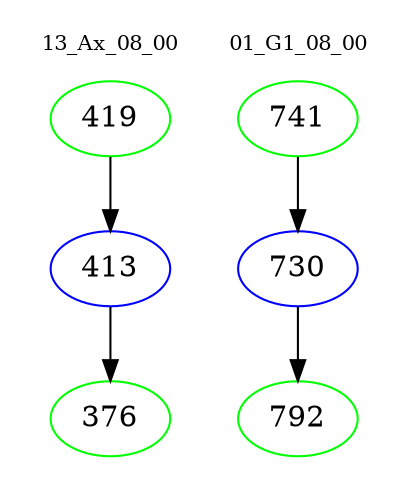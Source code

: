digraph{
subgraph cluster_0 {
color = white
label = "13_Ax_08_00";
fontsize=10;
T0_419 [label="419", color="green"]
T0_419 -> T0_413 [color="black"]
T0_413 [label="413", color="blue"]
T0_413 -> T0_376 [color="black"]
T0_376 [label="376", color="green"]
}
subgraph cluster_1 {
color = white
label = "01_G1_08_00";
fontsize=10;
T1_741 [label="741", color="green"]
T1_741 -> T1_730 [color="black"]
T1_730 [label="730", color="blue"]
T1_730 -> T1_792 [color="black"]
T1_792 [label="792", color="green"]
}
}

